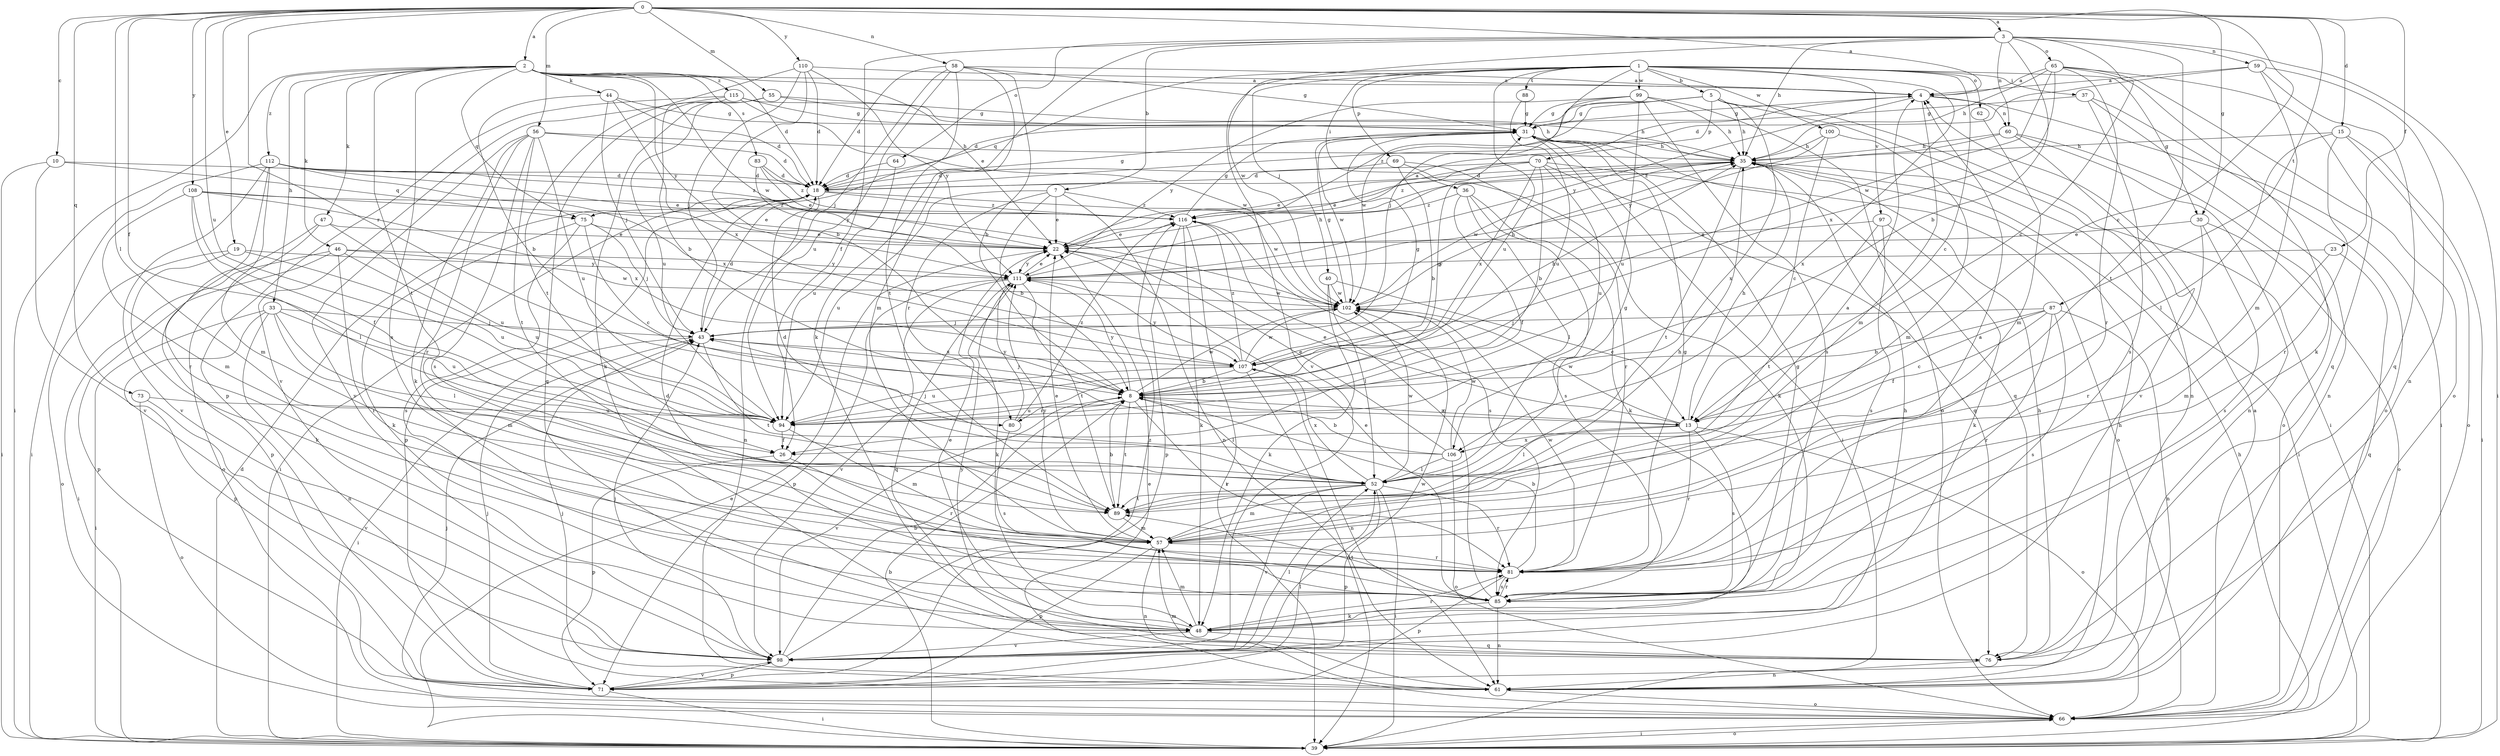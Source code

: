 strict digraph  {
0;
1;
2;
3;
4;
5;
7;
8;
10;
13;
15;
18;
19;
22;
23;
26;
30;
31;
33;
35;
36;
37;
39;
40;
43;
44;
46;
47;
48;
52;
55;
56;
57;
58;
59;
60;
61;
62;
64;
65;
66;
69;
70;
71;
73;
75;
76;
80;
81;
83;
85;
87;
88;
89;
94;
97;
98;
99;
100;
102;
106;
107;
108;
110;
111;
112;
115;
116;
0 -> 2  [label=a];
0 -> 3  [label=a];
0 -> 4  [label=a];
0 -> 10  [label=c];
0 -> 13  [label=c];
0 -> 15  [label=d];
0 -> 19  [label=e];
0 -> 23  [label=f];
0 -> 26  [label=f];
0 -> 30  [label=g];
0 -> 52  [label=l];
0 -> 55  [label=m];
0 -> 56  [label=m];
0 -> 58  [label=n];
0 -> 73  [label=q];
0 -> 80  [label=r];
0 -> 87  [label=t];
0 -> 94  [label=u];
0 -> 108  [label=y];
0 -> 110  [label=y];
1 -> 5  [label=b];
1 -> 13  [label=c];
1 -> 30  [label=g];
1 -> 36  [label=i];
1 -> 37  [label=i];
1 -> 40  [label=j];
1 -> 43  [label=j];
1 -> 62  [label=o];
1 -> 69  [label=p];
1 -> 75  [label=q];
1 -> 88  [label=t];
1 -> 94  [label=u];
1 -> 97  [label=v];
1 -> 98  [label=v];
1 -> 99  [label=w];
1 -> 100  [label=w];
1 -> 106  [label=x];
2 -> 4  [label=a];
2 -> 18  [label=d];
2 -> 22  [label=e];
2 -> 33  [label=h];
2 -> 39  [label=i];
2 -> 44  [label=k];
2 -> 46  [label=k];
2 -> 47  [label=k];
2 -> 75  [label=q];
2 -> 83  [label=s];
2 -> 85  [label=s];
2 -> 89  [label=t];
2 -> 102  [label=w];
2 -> 111  [label=y];
2 -> 112  [label=z];
2 -> 115  [label=z];
3 -> 7  [label=b];
3 -> 8  [label=b];
3 -> 13  [label=c];
3 -> 26  [label=f];
3 -> 35  [label=h];
3 -> 39  [label=i];
3 -> 48  [label=k];
3 -> 59  [label=n];
3 -> 60  [label=n];
3 -> 64  [label=o];
3 -> 65  [label=o];
3 -> 89  [label=t];
3 -> 102  [label=w];
4 -> 31  [label=g];
4 -> 39  [label=i];
4 -> 57  [label=m];
4 -> 60  [label=n];
4 -> 111  [label=y];
5 -> 18  [label=d];
5 -> 31  [label=g];
5 -> 35  [label=h];
5 -> 39  [label=i];
5 -> 61  [label=n];
5 -> 70  [label=p];
5 -> 106  [label=x];
5 -> 116  [label=z];
7 -> 8  [label=b];
7 -> 22  [label=e];
7 -> 61  [label=n];
7 -> 80  [label=r];
7 -> 94  [label=u];
7 -> 116  [label=z];
8 -> 13  [label=c];
8 -> 31  [label=g];
8 -> 43  [label=j];
8 -> 52  [label=l];
8 -> 80  [label=r];
8 -> 81  [label=r];
8 -> 89  [label=t];
8 -> 94  [label=u];
8 -> 98  [label=v];
8 -> 102  [label=w];
8 -> 111  [label=y];
10 -> 18  [label=d];
10 -> 39  [label=i];
10 -> 75  [label=q];
10 -> 98  [label=v];
13 -> 22  [label=e];
13 -> 35  [label=h];
13 -> 52  [label=l];
13 -> 66  [label=o];
13 -> 81  [label=r];
13 -> 85  [label=s];
13 -> 102  [label=w];
13 -> 106  [label=x];
15 -> 35  [label=h];
15 -> 39  [label=i];
15 -> 52  [label=l];
15 -> 66  [label=o];
15 -> 81  [label=r];
18 -> 31  [label=g];
18 -> 39  [label=i];
18 -> 61  [label=n];
18 -> 71  [label=p];
18 -> 102  [label=w];
18 -> 116  [label=z];
19 -> 48  [label=k];
19 -> 66  [label=o];
19 -> 94  [label=u];
19 -> 111  [label=y];
22 -> 4  [label=a];
22 -> 111  [label=y];
23 -> 57  [label=m];
23 -> 76  [label=q];
23 -> 111  [label=y];
26 -> 71  [label=p];
26 -> 81  [label=r];
30 -> 22  [label=e];
30 -> 66  [label=o];
30 -> 81  [label=r];
30 -> 85  [label=s];
31 -> 35  [label=h];
31 -> 39  [label=i];
31 -> 76  [label=q];
31 -> 102  [label=w];
33 -> 39  [label=i];
33 -> 43  [label=j];
33 -> 52  [label=l];
33 -> 57  [label=m];
33 -> 61  [label=n];
33 -> 71  [label=p];
33 -> 94  [label=u];
35 -> 18  [label=d];
35 -> 22  [label=e];
35 -> 39  [label=i];
35 -> 89  [label=t];
35 -> 102  [label=w];
36 -> 26  [label=f];
36 -> 48  [label=k];
36 -> 52  [label=l];
36 -> 85  [label=s];
36 -> 116  [label=z];
37 -> 31  [label=g];
37 -> 61  [label=n];
37 -> 66  [label=o];
37 -> 85  [label=s];
39 -> 8  [label=b];
39 -> 18  [label=d];
39 -> 22  [label=e];
39 -> 35  [label=h];
39 -> 66  [label=o];
40 -> 13  [label=c];
40 -> 48  [label=k];
40 -> 52  [label=l];
40 -> 102  [label=w];
43 -> 18  [label=d];
43 -> 39  [label=i];
43 -> 89  [label=t];
43 -> 107  [label=x];
44 -> 8  [label=b];
44 -> 18  [label=d];
44 -> 31  [label=g];
44 -> 43  [label=j];
44 -> 107  [label=x];
46 -> 39  [label=i];
46 -> 71  [label=p];
46 -> 81  [label=r];
46 -> 94  [label=u];
46 -> 102  [label=w];
46 -> 111  [label=y];
47 -> 22  [label=e];
47 -> 66  [label=o];
47 -> 71  [label=p];
47 -> 94  [label=u];
48 -> 22  [label=e];
48 -> 57  [label=m];
48 -> 76  [label=q];
48 -> 81  [label=r];
48 -> 98  [label=v];
52 -> 18  [label=d];
52 -> 31  [label=g];
52 -> 39  [label=i];
52 -> 57  [label=m];
52 -> 71  [label=p];
52 -> 81  [label=r];
52 -> 89  [label=t];
52 -> 98  [label=v];
52 -> 102  [label=w];
52 -> 107  [label=x];
55 -> 31  [label=g];
55 -> 35  [label=h];
55 -> 48  [label=k];
55 -> 76  [label=q];
55 -> 94  [label=u];
56 -> 18  [label=d];
56 -> 35  [label=h];
56 -> 48  [label=k];
56 -> 81  [label=r];
56 -> 85  [label=s];
56 -> 89  [label=t];
56 -> 94  [label=u];
56 -> 98  [label=v];
57 -> 22  [label=e];
57 -> 35  [label=h];
57 -> 61  [label=n];
57 -> 71  [label=p];
57 -> 81  [label=r];
57 -> 111  [label=y];
58 -> 4  [label=a];
58 -> 8  [label=b];
58 -> 18  [label=d];
58 -> 31  [label=g];
58 -> 43  [label=j];
58 -> 57  [label=m];
58 -> 89  [label=t];
58 -> 94  [label=u];
59 -> 4  [label=a];
59 -> 18  [label=d];
59 -> 57  [label=m];
59 -> 61  [label=n];
59 -> 76  [label=q];
60 -> 35  [label=h];
60 -> 61  [label=n];
60 -> 66  [label=o];
60 -> 98  [label=v];
60 -> 116  [label=z];
61 -> 43  [label=j];
61 -> 57  [label=m];
61 -> 66  [label=o];
62 -> 57  [label=m];
64 -> 18  [label=d];
64 -> 94  [label=u];
65 -> 4  [label=a];
65 -> 35  [label=h];
65 -> 48  [label=k];
65 -> 66  [label=o];
65 -> 76  [label=q];
65 -> 81  [label=r];
65 -> 102  [label=w];
65 -> 107  [label=x];
66 -> 4  [label=a];
66 -> 22  [label=e];
66 -> 39  [label=i];
66 -> 43  [label=j];
69 -> 8  [label=b];
69 -> 18  [label=d];
69 -> 48  [label=k];
69 -> 81  [label=r];
70 -> 8  [label=b];
70 -> 18  [label=d];
70 -> 22  [label=e];
70 -> 66  [label=o];
70 -> 76  [label=q];
70 -> 94  [label=u];
70 -> 107  [label=x];
70 -> 116  [label=z];
71 -> 35  [label=h];
71 -> 39  [label=i];
71 -> 43  [label=j];
71 -> 52  [label=l];
71 -> 98  [label=v];
73 -> 66  [label=o];
73 -> 94  [label=u];
73 -> 98  [label=v];
75 -> 13  [label=c];
75 -> 22  [label=e];
75 -> 43  [label=j];
75 -> 48  [label=k];
75 -> 85  [label=s];
76 -> 35  [label=h];
76 -> 61  [label=n];
76 -> 111  [label=y];
80 -> 85  [label=s];
80 -> 111  [label=y];
80 -> 116  [label=z];
81 -> 4  [label=a];
81 -> 8  [label=b];
81 -> 31  [label=g];
81 -> 71  [label=p];
81 -> 85  [label=s];
81 -> 102  [label=w];
83 -> 18  [label=d];
83 -> 22  [label=e];
83 -> 111  [label=y];
83 -> 116  [label=z];
85 -> 18  [label=d];
85 -> 22  [label=e];
85 -> 31  [label=g];
85 -> 48  [label=k];
85 -> 61  [label=n];
85 -> 81  [label=r];
85 -> 89  [label=t];
85 -> 116  [label=z];
87 -> 8  [label=b];
87 -> 13  [label=c];
87 -> 26  [label=f];
87 -> 43  [label=j];
87 -> 61  [label=n];
87 -> 81  [label=r];
87 -> 85  [label=s];
88 -> 31  [label=g];
88 -> 94  [label=u];
89 -> 4  [label=a];
89 -> 8  [label=b];
89 -> 57  [label=m];
94 -> 26  [label=f];
94 -> 57  [label=m];
97 -> 22  [label=e];
97 -> 48  [label=k];
97 -> 85  [label=s];
97 -> 89  [label=t];
98 -> 8  [label=b];
98 -> 35  [label=h];
98 -> 43  [label=j];
98 -> 52  [label=l];
98 -> 71  [label=p];
98 -> 102  [label=w];
98 -> 116  [label=z];
99 -> 31  [label=g];
99 -> 35  [label=h];
99 -> 66  [label=o];
99 -> 85  [label=s];
99 -> 94  [label=u];
99 -> 102  [label=w];
99 -> 111  [label=y];
100 -> 13  [label=c];
100 -> 35  [label=h];
100 -> 57  [label=m];
100 -> 111  [label=y];
102 -> 31  [label=g];
102 -> 35  [label=h];
102 -> 43  [label=j];
106 -> 8  [label=b];
106 -> 22  [label=e];
106 -> 43  [label=j];
106 -> 52  [label=l];
106 -> 66  [label=o];
106 -> 102  [label=w];
107 -> 8  [label=b];
107 -> 31  [label=g];
107 -> 35  [label=h];
107 -> 39  [label=i];
107 -> 61  [label=n];
107 -> 94  [label=u];
107 -> 102  [label=w];
107 -> 111  [label=y];
107 -> 116  [label=z];
108 -> 22  [label=e];
108 -> 26  [label=f];
108 -> 52  [label=l];
108 -> 57  [label=m];
108 -> 107  [label=x];
108 -> 116  [label=z];
110 -> 4  [label=a];
110 -> 8  [label=b];
110 -> 18  [label=d];
110 -> 43  [label=j];
110 -> 89  [label=t];
110 -> 111  [label=y];
111 -> 22  [label=e];
111 -> 35  [label=h];
111 -> 48  [label=k];
111 -> 71  [label=p];
111 -> 76  [label=q];
111 -> 89  [label=t];
111 -> 98  [label=v];
111 -> 102  [label=w];
112 -> 18  [label=d];
112 -> 22  [label=e];
112 -> 39  [label=i];
112 -> 57  [label=m];
112 -> 81  [label=r];
112 -> 98  [label=v];
112 -> 107  [label=x];
112 -> 116  [label=z];
115 -> 8  [label=b];
115 -> 31  [label=g];
115 -> 35  [label=h];
115 -> 71  [label=p];
115 -> 98  [label=v];
115 -> 102  [label=w];
116 -> 22  [label=e];
116 -> 31  [label=g];
116 -> 39  [label=i];
116 -> 48  [label=k];
116 -> 71  [label=p];
116 -> 85  [label=s];
}
